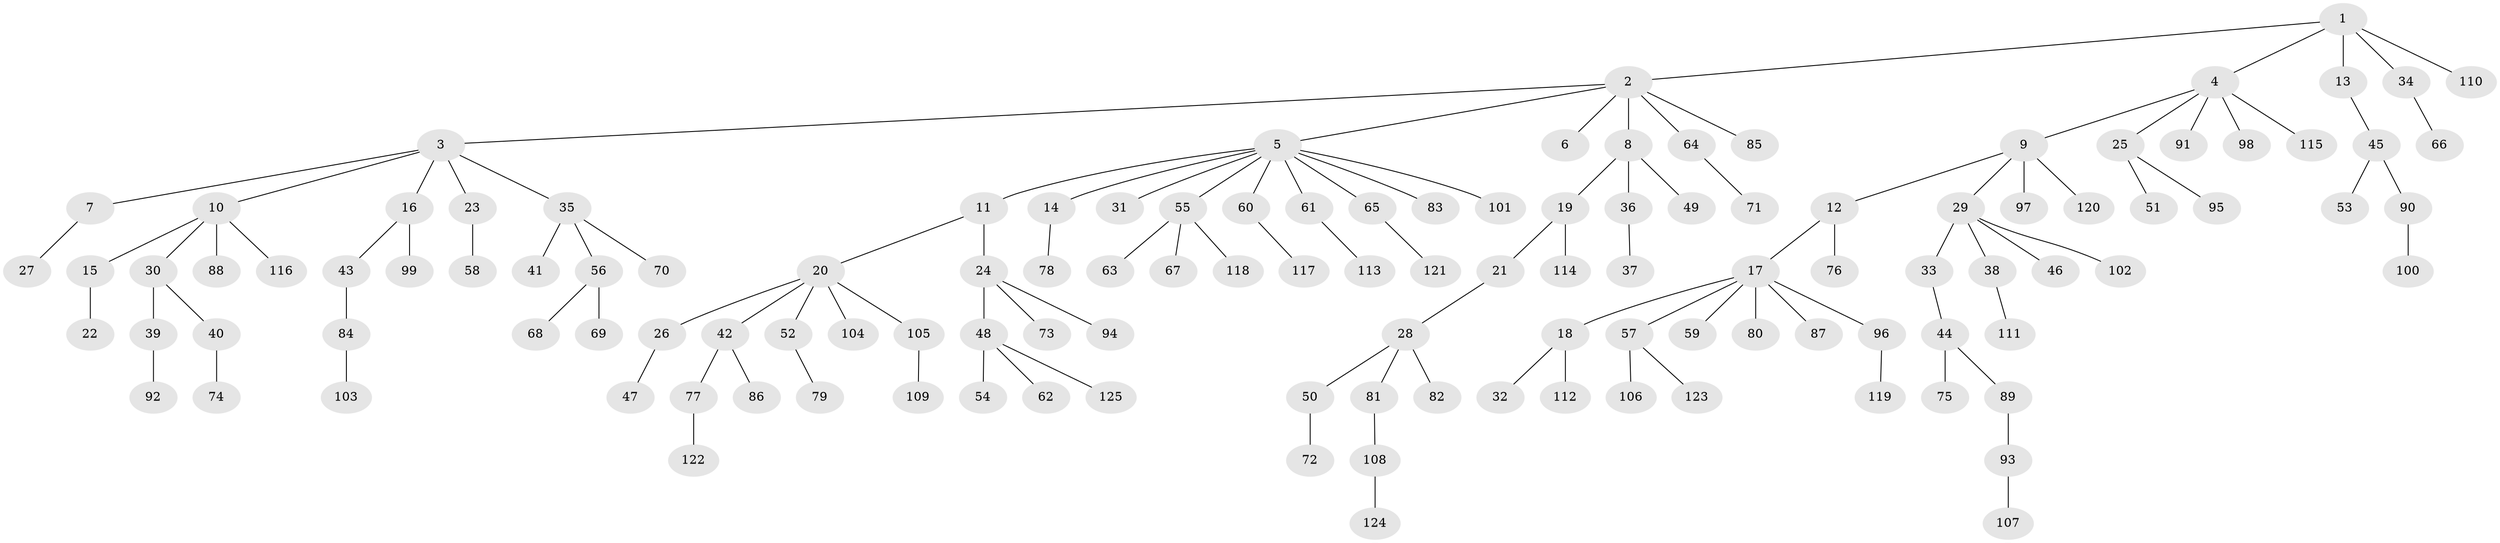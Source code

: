 // Generated by graph-tools (version 1.1) at 2025/53/03/09/25 04:53:00]
// undirected, 125 vertices, 124 edges
graph export_dot {
graph [start="1"]
  node [color=gray90,style=filled];
  1;
  2;
  3;
  4;
  5;
  6;
  7;
  8;
  9;
  10;
  11;
  12;
  13;
  14;
  15;
  16;
  17;
  18;
  19;
  20;
  21;
  22;
  23;
  24;
  25;
  26;
  27;
  28;
  29;
  30;
  31;
  32;
  33;
  34;
  35;
  36;
  37;
  38;
  39;
  40;
  41;
  42;
  43;
  44;
  45;
  46;
  47;
  48;
  49;
  50;
  51;
  52;
  53;
  54;
  55;
  56;
  57;
  58;
  59;
  60;
  61;
  62;
  63;
  64;
  65;
  66;
  67;
  68;
  69;
  70;
  71;
  72;
  73;
  74;
  75;
  76;
  77;
  78;
  79;
  80;
  81;
  82;
  83;
  84;
  85;
  86;
  87;
  88;
  89;
  90;
  91;
  92;
  93;
  94;
  95;
  96;
  97;
  98;
  99;
  100;
  101;
  102;
  103;
  104;
  105;
  106;
  107;
  108;
  109;
  110;
  111;
  112;
  113;
  114;
  115;
  116;
  117;
  118;
  119;
  120;
  121;
  122;
  123;
  124;
  125;
  1 -- 2;
  1 -- 4;
  1 -- 13;
  1 -- 34;
  1 -- 110;
  2 -- 3;
  2 -- 5;
  2 -- 6;
  2 -- 8;
  2 -- 64;
  2 -- 85;
  3 -- 7;
  3 -- 10;
  3 -- 16;
  3 -- 23;
  3 -- 35;
  4 -- 9;
  4 -- 25;
  4 -- 91;
  4 -- 98;
  4 -- 115;
  5 -- 11;
  5 -- 14;
  5 -- 31;
  5 -- 55;
  5 -- 60;
  5 -- 61;
  5 -- 65;
  5 -- 83;
  5 -- 101;
  7 -- 27;
  8 -- 19;
  8 -- 36;
  8 -- 49;
  9 -- 12;
  9 -- 29;
  9 -- 97;
  9 -- 120;
  10 -- 15;
  10 -- 30;
  10 -- 88;
  10 -- 116;
  11 -- 20;
  11 -- 24;
  12 -- 17;
  12 -- 76;
  13 -- 45;
  14 -- 78;
  15 -- 22;
  16 -- 43;
  16 -- 99;
  17 -- 18;
  17 -- 57;
  17 -- 59;
  17 -- 80;
  17 -- 87;
  17 -- 96;
  18 -- 32;
  18 -- 112;
  19 -- 21;
  19 -- 114;
  20 -- 26;
  20 -- 42;
  20 -- 52;
  20 -- 104;
  20 -- 105;
  21 -- 28;
  23 -- 58;
  24 -- 48;
  24 -- 73;
  24 -- 94;
  25 -- 51;
  25 -- 95;
  26 -- 47;
  28 -- 50;
  28 -- 81;
  28 -- 82;
  29 -- 33;
  29 -- 38;
  29 -- 46;
  29 -- 102;
  30 -- 39;
  30 -- 40;
  33 -- 44;
  34 -- 66;
  35 -- 41;
  35 -- 56;
  35 -- 70;
  36 -- 37;
  38 -- 111;
  39 -- 92;
  40 -- 74;
  42 -- 77;
  42 -- 86;
  43 -- 84;
  44 -- 75;
  44 -- 89;
  45 -- 53;
  45 -- 90;
  48 -- 54;
  48 -- 62;
  48 -- 125;
  50 -- 72;
  52 -- 79;
  55 -- 63;
  55 -- 67;
  55 -- 118;
  56 -- 68;
  56 -- 69;
  57 -- 106;
  57 -- 123;
  60 -- 117;
  61 -- 113;
  64 -- 71;
  65 -- 121;
  77 -- 122;
  81 -- 108;
  84 -- 103;
  89 -- 93;
  90 -- 100;
  93 -- 107;
  96 -- 119;
  105 -- 109;
  108 -- 124;
}
